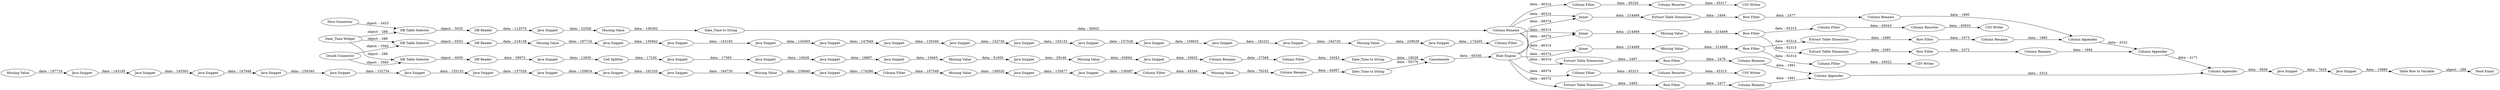 digraph {
	"-7013470876785425089_284" [label="Missing Value"]
	"-5150666320280690258_261" [label="Extract Table Dimension"]
	"-7013470876785425089_274" [label="Java Snippet"]
	"-5150666320280690258_294" [label="Column Rename"]
	"-7013470876785425089_260" [label="Java Snippet"]
	"-820468474155170216_280" [label="Missing Value"]
	"-820468474155170216_204" [label="Table Row to Variable"]
	"-820468474155170216_293" [label="Column Resorter"]
	"-820468474155170216_68" [label="Hive Connector"]
	"-820468474155170216_305" [label="Column Filter"]
	"-820468474155170216_304" [label="Missing Value"]
	"-820468474155170216_270" [label="Java Snippet"]
	"5941615545999312366_285" [label="Row Filter"]
	"-7013470876785425089_277" [label="Java Snippet"]
	"-820468474155170216_110" [label="Column Appender"]
	"-7013470876785425089_262" [label="Java Snippet"]
	"937355849153141940_261" [label="Extract Table Dimension"]
	"-820468474155170216_301" [label=Joiner]
	"-820468474155170216_109" [label="Column Appender"]
	"-6275429094984596167_251" [label="Java Snippet"]
	"-7013470876785425089_280" [label="Java Snippet"]
	"-820468474155170216_277" [label="Missing Value"]
	"-820468474155170216_303" [label="Missing Value"]
	"-820468474155170216_258" [label="Missing Value"]
	"-820468474155170216_291" [label=Joiner]
	"-820468474155170216_117" [label="Column Appender"]
	"937355849153141940_294" [label="Column Rename"]
	"-820468474155170216_276" [label="Java Snippet"]
	"-820468474155170216_292" [label="Column Rename"]
	"-2811812652683652395_294" [label="Column Rename"]
	"-7013470876785425089_286" [label="Java Snippet"]
	"-820468474155170216_246" [label="DB Reader"]
	"-820468474155170216_297" [label="Column Resorter"]
	"-7013470876785425089_287" [label="Missing Value"]
	"-2811812652683652395_261" [label="Extract Table Dimension"]
	"-7013470876785425089_267" [label="Java Snippet"]
	"-7013470876785425089_261" [label="Java Snippet"]
	"-820468474155170216_120" [label="Java Snippet"]
	"-7013470876785425089_285" [label="Column Filter"]
	"-7013470876785425089_279" [label="Java Snippet"]
	"-7013470876785425089_282" [label="Java Snippet"]
	"-820468474155170216_244" [label="DB Table Selector"]
	"-820468474155170216_198" [label="Java Snippet"]
	"-820468474155170216_300" [label="Rule Engine"]
	"-7013470876785425089_268" [label="Java Snippet"]
	"-820468474155170216_205" [label="Send Email"]
	"-8674818126107238225_294" [label="Column Rename"]
	"-820468474155170216_116" [label="Column Appender"]
	"-820468474155170216_302" [label=Joiner]
	"-6275429094984596167_255" [label="Missing Value"]
	"-6275429094984596167_253" [label="Java Snippet"]
	"-6275429094984596167_254" [label="Java Snippet"]
	"-820468474155170216_208" [label="CSV Writer"]
	"-6275429094984596167_252" [label="Java Snippet"]
	"-820468474155170216_284" [label="Column Rename"]
	"-820468474155170216_207" [label="CSV Writer"]
	"-820468474155170216_259" [label="Java Snippet"]
	"-820468474155170216_296" [label="Column Filter"]
	"-820468474155170216_285" [label="Missing Value"]
	"-820468474155170216_287" [label="Column Rename"]
	"-820468474155170216_281" [label="Missing Value"]
	"-5150666320280690258_285" [label="Row Filter"]
	"-820468474155170216_298" [label="CSV Writer"]
	"5941615545999312366_261" [label="Extract Table Dimension"]
	"-820468474155170216_248" [label="Java Snippet"]
	"-820468474155170216_282" [label="Java Snippet"]
	"-820468474155170216_294" [label="Column Filter"]
	"-820468474155170216_310" [label="Column Resorter"]
	"-7013470876785425089_266" [label="Java Snippet"]
	"-820468474155170216_257" [label="Column Filter"]
	"-820468474155170216_299" [label="Java Snippet"]
	"-820468474155170216_100" [label="Row Filter"]
	"-8674818126107238225_285" [label="Row Filter"]
	"-8674818126107238225_261" [label="Extract Table Dimension"]
	"-820468474155170216_289" [label="Date_Time to String"]
	"-820468474155170216_231" [label="Date_Time Widget"]
	"937355849153141940_285" [label="Row Filter"]
	"-7013470876785425089_276" [label="Java Snippet"]
	"-7013470876785425089_264" [label="Java Snippet"]
	"-7013470876785425089_281" [label="Java Snippet"]
	"-820468474155170216_309" [label="Column Filter"]
	"-7013470876785425089_263" [label="Java Snippet"]
	"-820468474155170216_295" [label="CSV Writer"]
	"-820468474155170216_98" [label="Row Filter"]
	"-820468474155170216_290" [label="Date_Time to String"]
	"-820468474155170216_80" [label="DB Reader"]
	"-820468474155170216_278" [label="Java Snippet"]
	"-7013470876785425089_271" [label="Java Snippet"]
	"-7013470876785425089_265" [label="Java Snippet"]
	"-7013470876785425089_273" [label="Missing Value"]
	"-820468474155170216_250" [label="Cell Splitter"]
	"-820468474155170216_279" [label="Column Filter"]
	"-820468474155170216_286" [label=Concatenate]
	"-820468474155170216_288" [label="Date_Time to String"]
	"-7013470876785425089_275" [label="Java Snippet"]
	"-7013470876785425089_269" [label="Java Snippet"]
	"-7013470876785425089_283" [label="Java Snippet"]
	"-820468474155170216_247" [label="DB Table Selector"]
	"5941615545999312366_294" [label="Column Rename"]
	"-820468474155170216_245" [label="DB Reader"]
	"-7013470876785425089_272" [label="Column Filter"]
	"-820468474155170216_79" [label="DB Table Selector"]
	"-2811812652683652395_285" [label="Row Filter"]
	"-820468474155170216_243" [label="Oracle Connector"]
	"-7013470876785425089_278" [label="Java Snippet"]
	"-820468474155170216_246" -> "-820468474155170216_258" [label="data: : 218138"]
	"-820468474155170216_277" -> "-820468474155170216_270" [label="data: : 156520"]
	"-820468474155170216_286" -> "-820468474155170216_300" [label="data: : 45530"]
	"-7013470876785425089_266" -> "-7013470876785425089_273" [label="data: : 164720"]
	"-820468474155170216_110" -> "-820468474155170216_117" [label="data: : 4171"]
	"-820468474155170216_294" -> "-820468474155170216_293" [label="data: : 45315"]
	"-820468474155170216_293" -> "-820468474155170216_295" [label="data: : 45315"]
	"-7013470876785425089_278" -> "-7013470876785425089_279" [label="data: : 152734"]
	"-820468474155170216_310" -> "-820468474155170216_208" [label="data: : 45033"]
	"-820468474155170216_299" -> "-820468474155170216_285" [label="data: : 52558"]
	"-820468474155170216_300" -> "-5150666320280690258_261" [label="data: : 48374"]
	"-820468474155170216_296" -> "-820468474155170216_297" [label="data: : 45320"]
	"937355849153141940_294" -> "-820468474155170216_109" [label="data: : 1895"]
	"-820468474155170216_243" -> "-820468474155170216_244" [label="object: : 3565"]
	"-7013470876785425089_284" -> "-7013470876785425089_274" [label="data: : 197716"]
	"-820468474155170216_80" -> "-820468474155170216_299" [label="data: : 112570"]
	"-820468474155170216_100" -> "-2811812652683652395_261" [label="data: : 92315"]
	"-820468474155170216_300" -> "-820468474155170216_294" [label="data: : 48374"]
	"-820468474155170216_243" -> "-820468474155170216_247" [label="object: : 3565"]
	"-6275429094984596167_253" -> "-6275429094984596167_254" [label="data: : 18887"]
	"-820468474155170216_287" -> "-820468474155170216_289" [label="data: : 44067"]
	"-7013470876785425089_287" -> "-7013470876785425089_286" [label="data: : 239640"]
	"-820468474155170216_120" -> "-820468474155170216_198" [label="data: : 7629"]
	"-820468474155170216_284" -> "-820468474155170216_257" [label="data: : 27568"]
	"-7013470876785425089_279" -> "-7013470876785425089_280" [label="data: : 155132"]
	"-7013470876785425089_262" -> "-7013470876785425089_263" [label="data: : 147949"]
	"5941615545999312366_285" -> "5941615545999312366_294" [label="data: : 2473"]
	"-820468474155170216_257" -> "-820468474155170216_288" [label="data: : 16343"]
	"-820468474155170216_305" -> "-820468474155170216_207" [label="data: : 45022"]
	"-820468474155170216_276" -> "-820468474155170216_281" [label="data: : 29146"]
	"-820468474155170216_198" -> "-820468474155170216_204" [label="data: : 10880"]
	"-5150666320280690258_261" -> "-5150666320280690258_285" [label="data: : 2493"]
	"-820468474155170216_270" -> "-820468474155170216_278" [label="data: : 135677"]
	"-820468474155170216_204" -> "-820468474155170216_205" [label="object: : 288"]
	"-820468474155170216_291" -> "937355849153141940_261" [label="data: : 214468"]
	"-820468474155170216_301" -> "-820468474155170216_304" [label="data: : 214469"]
	"-820468474155170216_98" -> "5941615545999312366_261" [label="data: : 92314"]
	"-8674818126107238225_285" -> "-8674818126107238225_294" [label="data: : 2476"]
	"5941615545999312366_294" -> "-820468474155170216_109" [label="data: : 1895"]
	"-820468474155170216_231" -> "-820468474155170216_247" [label="object: : 288"]
	"-7013470876785425089_286" -> "-7013470876785425089_285" [label="data: : 174266"]
	"-820468474155170216_297" -> "-820468474155170216_298" [label="data: : 45317"]
	"-820468474155170216_117" -> "-820468474155170216_120" [label="data: : 5856"]
	"-7013470876785425089_275" -> "-7013470876785425089_276" [label="data: : 145565"]
	"-7013470876785425089_282" -> "-7013470876785425089_283" [label="data: : 162320"]
	"-7013470876785425089_271" -> "-7013470876785425089_272" [label="data: : 174265"]
	"-7013470876785425089_263" -> "-7013470876785425089_264" [label="data: : 150340"]
	"-820468474155170216_244" -> "-820468474155170216_245" [label="object: : 4930"]
	"-7013470876785425089_265" -> "-7013470876785425089_268" [label="data: : 155132"]
	"-7013470876785425089_276" -> "-7013470876785425089_277" [label="data: : 147948"]
	"-6275429094984596167_254" -> "-6275429094984596167_255" [label="data: : 19465"]
	"-2811812652683652395_261" -> "-2811812652683652395_285" [label="data: : 2493"]
	"-8674818126107238225_261" -> "-8674818126107238225_285" [label="data: : 2497"]
	"-820468474155170216_292" -> "-820468474155170216_301" [label="data: : 46314"]
	"-820468474155170216_292" -> "-820468474155170216_302" [label="data: : 46314"]
	"-820468474155170216_259" -> "-7013470876785425089_260" [label="data: : 150942"]
	"-820468474155170216_280" -> "-820468474155170216_287" [label="data: : 76243"]
	"-7013470876785425089_285" -> "-820468474155170216_277" [label="data: : 107549"]
	"-820468474155170216_304" -> "-820468474155170216_100" [label="data: : 214469"]
	"-7013470876785425089_269" -> "-7013470876785425089_266" [label="data: : 162321"]
	"-820468474155170216_258" -> "-820468474155170216_259" [label="data: : 197716"]
	"-7013470876785425089_283" -> "-7013470876785425089_287" [label="data: : 164720"]
	"-820468474155170216_300" -> "-820468474155170216_291" [label="data: : 48374"]
	"-820468474155170216_300" -> "-820468474155170216_301" [label="data: : 48374"]
	"-7013470876785425089_267" -> "-7013470876785425089_269" [label="data: : 159925"]
	"-7013470876785425089_280" -> "-7013470876785425089_281" [label="data: : 157528"]
	"937355849153141940_261" -> "937355849153141940_285" [label="data: : 2494"]
	"-820468474155170216_245" -> "-820468474155170216_248" [label="data: : 39972"]
	"-820468474155170216_116" -> "-820468474155170216_117" [label="data: : 3314"]
	"-5150666320280690258_285" -> "-5150666320280690258_294" [label="data: : 2477"]
	"-7013470876785425089_261" -> "-7013470876785425089_262" [label="data: : 145565"]
	"-820468474155170216_98" -> "-820468474155170216_305" [label="data: : 92314"]
	"-820468474155170216_79" -> "-820468474155170216_80" [label="object: : 5035"]
	"-820468474155170216_288" -> "-820468474155170216_286" [label="data: : 18028"]
	"5941615545999312366_261" -> "5941615545999312366_285" [label="data: : 2490"]
	"-820468474155170216_303" -> "-820468474155170216_98" [label="data: : 214468"]
	"-7013470876785425089_264" -> "-7013470876785425089_265" [label="data: : 152736"]
	"-820468474155170216_250" -> "-6275429094984596167_251" [label="data: : 17230"]
	"-820468474155170216_231" -> "-820468474155170216_79" [label="object: : 288"]
	"-820468474155170216_292" -> "-820468474155170216_291" [label="data: : 46314"]
	"-820468474155170216_289" -> "-820468474155170216_286" [label="data: : 50176"]
	"-820468474155170216_309" -> "-820468474155170216_310" [label="data: : 45043"]
	"-820468474155170216_302" -> "-820468474155170216_303" [label="data: : 214469"]
	"-2811812652683652395_285" -> "-2811812652683652395_294" [label="data: : 2472"]
	"-6275429094984596167_251" -> "-6275429094984596167_252" [label="data: : 17365"]
	"-820468474155170216_282" -> "-820468474155170216_284" [label="data: : 33632"]
	"-2811812652683652395_294" -> "-820468474155170216_110" [label="data: : 1894"]
	"-820468474155170216_248" -> "-820468474155170216_250" [label="data: : 12830"]
	"937355849153141940_285" -> "937355849153141940_294" [label="data: : 2477"]
	"-820468474155170216_278" -> "-820468474155170216_279" [label="data: : 136087"]
	"-820468474155170216_109" -> "-820468474155170216_110" [label="data: : 3322"]
	"-8674818126107238225_294" -> "-820468474155170216_116" [label="data: : 1891"]
	"-820468474155170216_68" -> "-820468474155170216_79" [label="object: : 3453"]
	"-820468474155170216_300" -> "-820468474155170216_302" [label="data: : 48374"]
	"-6275429094984596167_252" -> "-6275429094984596167_253" [label="data: : 18428"]
	"-820468474155170216_247" -> "-820468474155170216_246" [label="object: : 6553"]
	"-820468474155170216_279" -> "-820468474155170216_280" [label="data: : 45594"]
	"-7013470876785425089_268" -> "-7013470876785425089_267" [label="data: : 157528"]
	"-7013470876785425089_277" -> "-7013470876785425089_278" [label="data: : 150340"]
	"-820468474155170216_281" -> "-820468474155170216_282" [label="data: : 62694"]
	"-820468474155170216_100" -> "-820468474155170216_309" [label="data: : 92315"]
	"-7013470876785425089_281" -> "-7013470876785425089_282" [label="data: : 159924"]
	"-820468474155170216_285" -> "-820468474155170216_290" [label="data: : 106302"]
	"-820468474155170216_290" -> "-820468474155170216_292" [label="data: : 56002"]
	"-6275429094984596167_255" -> "-820468474155170216_276" [label="data: : 51650"]
	"-820468474155170216_292" -> "-820468474155170216_296" [label="data: : 46314"]
	"-7013470876785425089_260" -> "-7013470876785425089_261" [label="data: : 143183"]
	"-820468474155170216_292" -> "-8674818126107238225_261" [label="data: : 46314"]
	"-7013470876785425089_274" -> "-7013470876785425089_275" [label="data: : 143185"]
	"-820468474155170216_231" -> "-820468474155170216_244" [label="object: : 288"]
	"-5150666320280690258_294" -> "-820468474155170216_116" [label="data: : 1891"]
	"-7013470876785425089_273" -> "-7013470876785425089_271" [label="data: : 239639"]
	rankdir=LR
}
